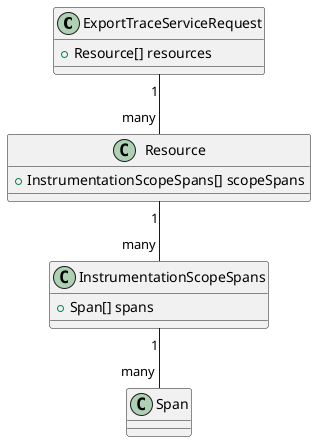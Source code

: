 @startuml ExportTraceServiceRequest
class ExportTraceServiceRequest {
    +Resource[] resources
}

class Resource {
    +InstrumentationScopeSpans[] scopeSpans
}

class InstrumentationScopeSpans {
    +Span[] spans
}

class Span

ExportTraceServiceRequest "1" -- "many" Resource
Resource "1" -- "many" InstrumentationScopeSpans
InstrumentationScopeSpans "1" -- "many" Span
@enduml
